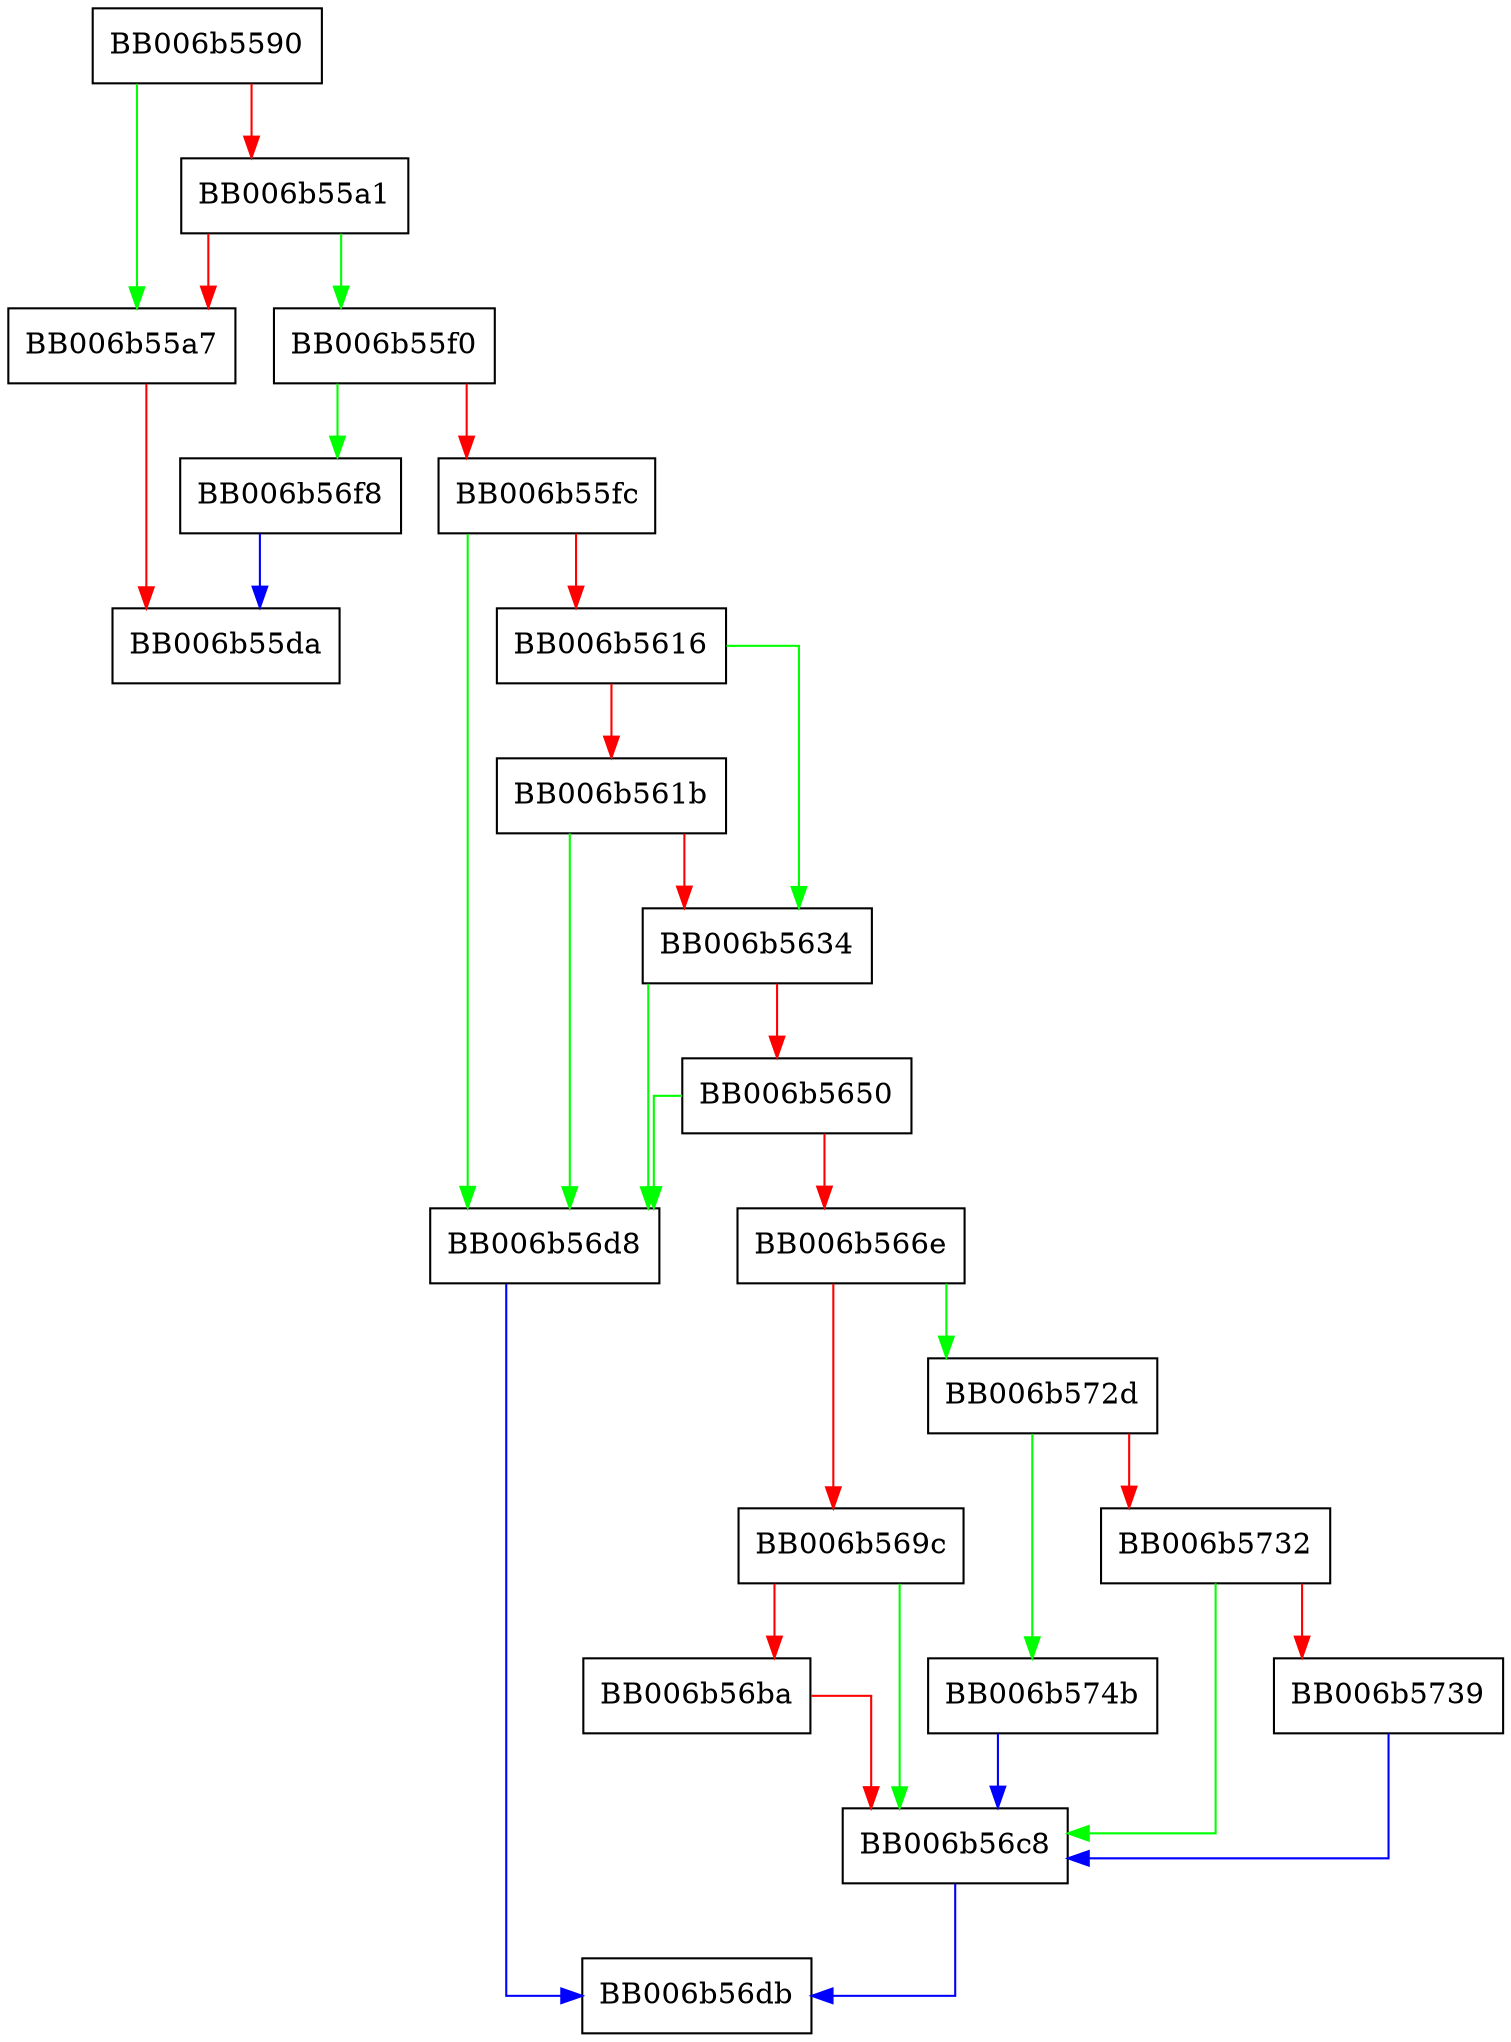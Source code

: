 digraph dsa_to_EncryptedPrivateKeyInfo_der_encode {
  node [shape="box"];
  graph [splines=ortho];
  BB006b5590 -> BB006b55a7 [color="green"];
  BB006b5590 -> BB006b55a1 [color="red"];
  BB006b55a1 -> BB006b55f0 [color="green"];
  BB006b55a1 -> BB006b55a7 [color="red"];
  BB006b55a7 -> BB006b55da [color="red"];
  BB006b55f0 -> BB006b56f8 [color="green"];
  BB006b55f0 -> BB006b55fc [color="red"];
  BB006b55fc -> BB006b56d8 [color="green"];
  BB006b55fc -> BB006b5616 [color="red"];
  BB006b5616 -> BB006b5634 [color="green"];
  BB006b5616 -> BB006b561b [color="red"];
  BB006b561b -> BB006b56d8 [color="green"];
  BB006b561b -> BB006b5634 [color="red"];
  BB006b5634 -> BB006b56d8 [color="green"];
  BB006b5634 -> BB006b5650 [color="red"];
  BB006b5650 -> BB006b56d8 [color="green"];
  BB006b5650 -> BB006b566e [color="red"];
  BB006b566e -> BB006b572d [color="green"];
  BB006b566e -> BB006b569c [color="red"];
  BB006b569c -> BB006b56c8 [color="green"];
  BB006b569c -> BB006b56ba [color="red"];
  BB006b56ba -> BB006b56c8 [color="red"];
  BB006b56c8 -> BB006b56db [color="blue"];
  BB006b56d8 -> BB006b56db [color="blue"];
  BB006b56f8 -> BB006b55da [color="blue"];
  BB006b572d -> BB006b574b [color="green"];
  BB006b572d -> BB006b5732 [color="red"];
  BB006b5732 -> BB006b56c8 [color="green"];
  BB006b5732 -> BB006b5739 [color="red"];
  BB006b5739 -> BB006b56c8 [color="blue"];
  BB006b574b -> BB006b56c8 [color="blue"];
}